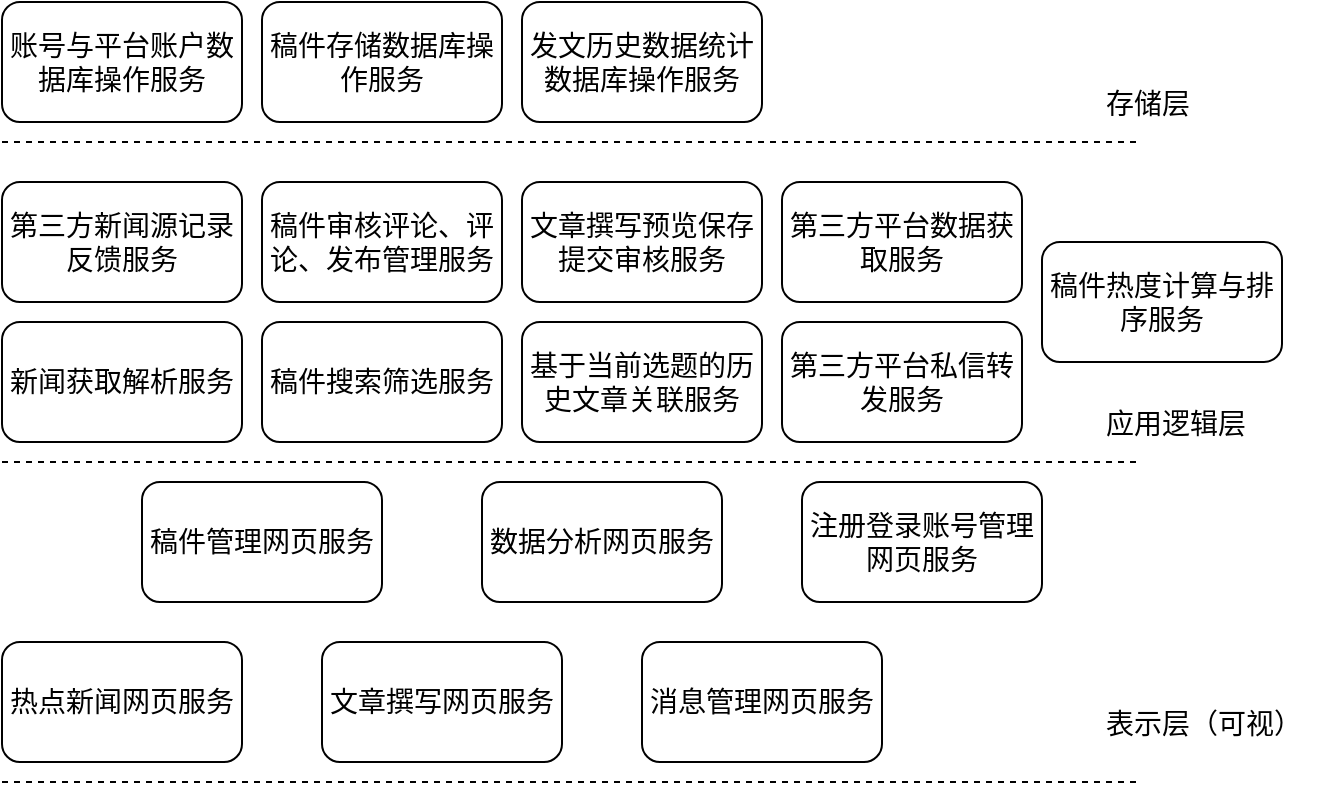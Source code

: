 <mxfile version="12.1.0" type="device" pages="1"><diagram id="kLkyTT4RMx1ix4jsi-1U" name="Page-1"><mxGraphModel dx="691" dy="723" grid="1" gridSize="10" guides="1" tooltips="1" connect="1" arrows="1" fold="1" page="1" pageScale="1" pageWidth="827" pageHeight="1169" math="0" shadow="0"><root><mxCell id="0"/><mxCell id="1" parent="0"/><mxCell id="k5UcI9OIGWD8HqY1Ew_M-3" value="" style="endArrow=none;dashed=1;html=1;" edge="1" parent="1"><mxGeometry width="50" height="50" relative="1" as="geometry"><mxPoint x="110" y="200" as="sourcePoint"/><mxPoint x="680" y="200" as="targetPoint"/></mxGeometry></mxCell><mxCell id="k5UcI9OIGWD8HqY1Ew_M-4" value="" style="endArrow=none;dashed=1;html=1;" edge="1" parent="1"><mxGeometry width="50" height="50" relative="1" as="geometry"><mxPoint x="110" y="360" as="sourcePoint"/><mxPoint x="680" y="360" as="targetPoint"/></mxGeometry></mxCell><mxCell id="k5UcI9OIGWD8HqY1Ew_M-5" value="" style="endArrow=none;dashed=1;html=1;" edge="1" parent="1"><mxGeometry width="50" height="50" relative="1" as="geometry"><mxPoint x="110" y="520" as="sourcePoint"/><mxPoint x="680" y="520" as="targetPoint"/></mxGeometry></mxCell><mxCell id="k5UcI9OIGWD8HqY1Ew_M-6" value="&lt;font style=&quot;font-size: 14px&quot;&gt;存储层&lt;/font&gt;" style="text;html=1;resizable=0;points=[];autosize=1;align=left;verticalAlign=top;spacingTop=-4;" vertex="1" parent="1"><mxGeometry x="660" y="170" width="60" height="20" as="geometry"/></mxCell><mxCell id="k5UcI9OIGWD8HqY1Ew_M-7" value="&lt;font style=&quot;font-size: 14px&quot;&gt;应用逻辑层&lt;/font&gt;&lt;span style=&quot;font-family: &amp;#34;helvetica&amp;#34; , &amp;#34;arial&amp;#34; , sans-serif ; font-size: 0px&quot;&gt;%3CmxGraphModel%3E%3Croot%3E%3CmxCell%20id%3D%220%22%2F%3E%3CmxCell%20id%3D%221%22%20parent%3D%220%22%2F%3E%3CmxCell%20id%3D%222%22%20value%3D%22%26lt%3Bfont%20style%3D%26quot%3Bfont-size%3A%2014px%26quot%3B%26gt%3B%E5%AD%98%E5%82%A8%E5%B1%82%26lt%3B%2Ffont%26gt%3B%22%20style%3D%22text%3Bhtml%3D1%3Bresizable%3D0%3Bpoints%3D%5B%5D%3Bautosize%3D1%3Balign%3Dleft%3BverticalAlign%3Dtop%3BspacingTop%3D-4%3B%22%20vertex%3D%221%22%20parent%3D%221%22%3E%3CmxGeometry%20x%3D%22420%22%20y%3D%22160%22%20width%3D%2260%22%20height%3D%2220%22%20as%3D%22geometry%22%2F%3E%3C%2FmxCell%3E%3C%2Froot%3E%3C%2FmxGraphModel%3E&lt;/span&gt;" style="text;html=1;resizable=0;points=[];autosize=1;align=left;verticalAlign=top;spacingTop=-4;" vertex="1" parent="1"><mxGeometry x="660" y="330" width="90" height="20" as="geometry"/></mxCell><mxCell id="k5UcI9OIGWD8HqY1Ew_M-8" value="&lt;span style=&quot;font-size: 14px&quot;&gt;表示层（可视）&lt;/span&gt;" style="text;html=1;resizable=0;points=[];autosize=1;align=left;verticalAlign=top;spacingTop=-4;" vertex="1" parent="1"><mxGeometry x="660" y="480" width="110" height="20" as="geometry"/></mxCell><mxCell id="k5UcI9OIGWD8HqY1Ew_M-14" value="&lt;font style=&quot;font-size: 14px&quot;&gt;账号与平台账户数据库操作服务&lt;/font&gt;" style="rounded=1;whiteSpace=wrap;html=1;" vertex="1" parent="1"><mxGeometry x="110" y="130" width="120" height="60" as="geometry"/></mxCell><mxCell id="k5UcI9OIGWD8HqY1Ew_M-15" value="&lt;font style=&quot;font-size: 14px&quot;&gt;稿件存储数据库操作服务&lt;/font&gt;" style="rounded=1;whiteSpace=wrap;html=1;" vertex="1" parent="1"><mxGeometry x="240" y="130" width="120" height="60" as="geometry"/></mxCell><mxCell id="k5UcI9OIGWD8HqY1Ew_M-17" value="&lt;font style=&quot;font-size: 14px&quot;&gt;发文历史数据统计数据库操作服务&lt;/font&gt;" style="rounded=1;whiteSpace=wrap;html=1;" vertex="1" parent="1"><mxGeometry x="370" y="130" width="120" height="60" as="geometry"/></mxCell><mxCell id="k5UcI9OIGWD8HqY1Ew_M-19" value="&lt;font style=&quot;font-size: 14px&quot;&gt;新闻获取解析服务&lt;/font&gt;" style="rounded=1;whiteSpace=wrap;html=1;" vertex="1" parent="1"><mxGeometry x="110" y="290" width="120" height="60" as="geometry"/></mxCell><mxCell id="k5UcI9OIGWD8HqY1Ew_M-20" value="&lt;font style=&quot;font-size: 14px&quot;&gt;第三方新闻源记录反馈服务&lt;/font&gt;" style="rounded=1;whiteSpace=wrap;html=1;" vertex="1" parent="1"><mxGeometry x="110" y="220" width="120" height="60" as="geometry"/></mxCell><mxCell id="k5UcI9OIGWD8HqY1Ew_M-21" value="&lt;font style=&quot;font-size: 14px&quot;&gt;稿件审核评论、评论、发布管理服务&lt;/font&gt;" style="rounded=1;whiteSpace=wrap;html=1;" vertex="1" parent="1"><mxGeometry x="240" y="220" width="120" height="60" as="geometry"/></mxCell><mxCell id="k5UcI9OIGWD8HqY1Ew_M-22" value="&lt;font style=&quot;font-size: 14px&quot;&gt;稿件搜索筛选服务&lt;/font&gt;" style="rounded=1;whiteSpace=wrap;html=1;" vertex="1" parent="1"><mxGeometry x="240" y="290" width="120" height="60" as="geometry"/></mxCell><mxCell id="k5UcI9OIGWD8HqY1Ew_M-23" value="&lt;font style=&quot;font-size: 14px&quot;&gt;文章撰写预览保存提交审核服务&lt;/font&gt;" style="rounded=1;whiteSpace=wrap;html=1;" vertex="1" parent="1"><mxGeometry x="370" y="220" width="120" height="60" as="geometry"/></mxCell><mxCell id="k5UcI9OIGWD8HqY1Ew_M-24" value="&lt;font style=&quot;font-size: 14px&quot;&gt;基于当前选题的历史文章关联服务&lt;/font&gt;" style="rounded=1;whiteSpace=wrap;html=1;" vertex="1" parent="1"><mxGeometry x="370" y="290" width="120" height="60" as="geometry"/></mxCell><mxCell id="k5UcI9OIGWD8HqY1Ew_M-25" value="&lt;font style=&quot;font-size: 14px&quot;&gt;第三方平台数据获取服务&lt;/font&gt;" style="rounded=1;whiteSpace=wrap;html=1;" vertex="1" parent="1"><mxGeometry x="500" y="220" width="120" height="60" as="geometry"/></mxCell><mxCell id="k5UcI9OIGWD8HqY1Ew_M-26" value="&lt;font style=&quot;font-size: 14px&quot;&gt;第三方平台私信转发服务&lt;/font&gt;" style="rounded=1;whiteSpace=wrap;html=1;" vertex="1" parent="1"><mxGeometry x="500" y="290" width="120" height="60" as="geometry"/></mxCell><mxCell id="k5UcI9OIGWD8HqY1Ew_M-27" value="&lt;font style=&quot;font-size: 14px&quot;&gt;热点新闻网页服务&lt;/font&gt;" style="rounded=1;whiteSpace=wrap;html=1;" vertex="1" parent="1"><mxGeometry x="110" y="450" width="120" height="60" as="geometry"/></mxCell><mxCell id="k5UcI9OIGWD8HqY1Ew_M-28" value="&lt;font style=&quot;font-size: 14px&quot;&gt;稿件管理网页服务&lt;/font&gt;" style="rounded=1;whiteSpace=wrap;html=1;" vertex="1" parent="1"><mxGeometry x="180" y="370" width="120" height="60" as="geometry"/></mxCell><mxCell id="k5UcI9OIGWD8HqY1Ew_M-30" value="&lt;font style=&quot;font-size: 14px&quot;&gt;文章撰写网页服务&lt;/font&gt;" style="rounded=1;whiteSpace=wrap;html=1;" vertex="1" parent="1"><mxGeometry x="270" y="450" width="120" height="60" as="geometry"/></mxCell><mxCell id="k5UcI9OIGWD8HqY1Ew_M-31" value="&lt;font style=&quot;font-size: 14px&quot;&gt;数据分析网页服务&lt;/font&gt;" style="rounded=1;whiteSpace=wrap;html=1;" vertex="1" parent="1"><mxGeometry x="350" y="370" width="120" height="60" as="geometry"/></mxCell><mxCell id="k5UcI9OIGWD8HqY1Ew_M-32" value="&lt;font style=&quot;font-size: 14px&quot;&gt;消息管理网页服务&lt;/font&gt;" style="rounded=1;whiteSpace=wrap;html=1;" vertex="1" parent="1"><mxGeometry x="430" y="450" width="120" height="60" as="geometry"/></mxCell><mxCell id="k5UcI9OIGWD8HqY1Ew_M-34" value="&lt;font style=&quot;font-size: 14px&quot;&gt;注册登录账号管理网页服务&lt;/font&gt;" style="rounded=1;whiteSpace=wrap;html=1;" vertex="1" parent="1"><mxGeometry x="510" y="370" width="120" height="60" as="geometry"/></mxCell><mxCell id="k5UcI9OIGWD8HqY1Ew_M-35" value="&lt;font style=&quot;font-size: 14px&quot;&gt;稿件热度计算与排序服务&lt;/font&gt;" style="rounded=1;whiteSpace=wrap;html=1;" vertex="1" parent="1"><mxGeometry x="630" y="250" width="120" height="60" as="geometry"/></mxCell></root></mxGraphModel></diagram></mxfile>